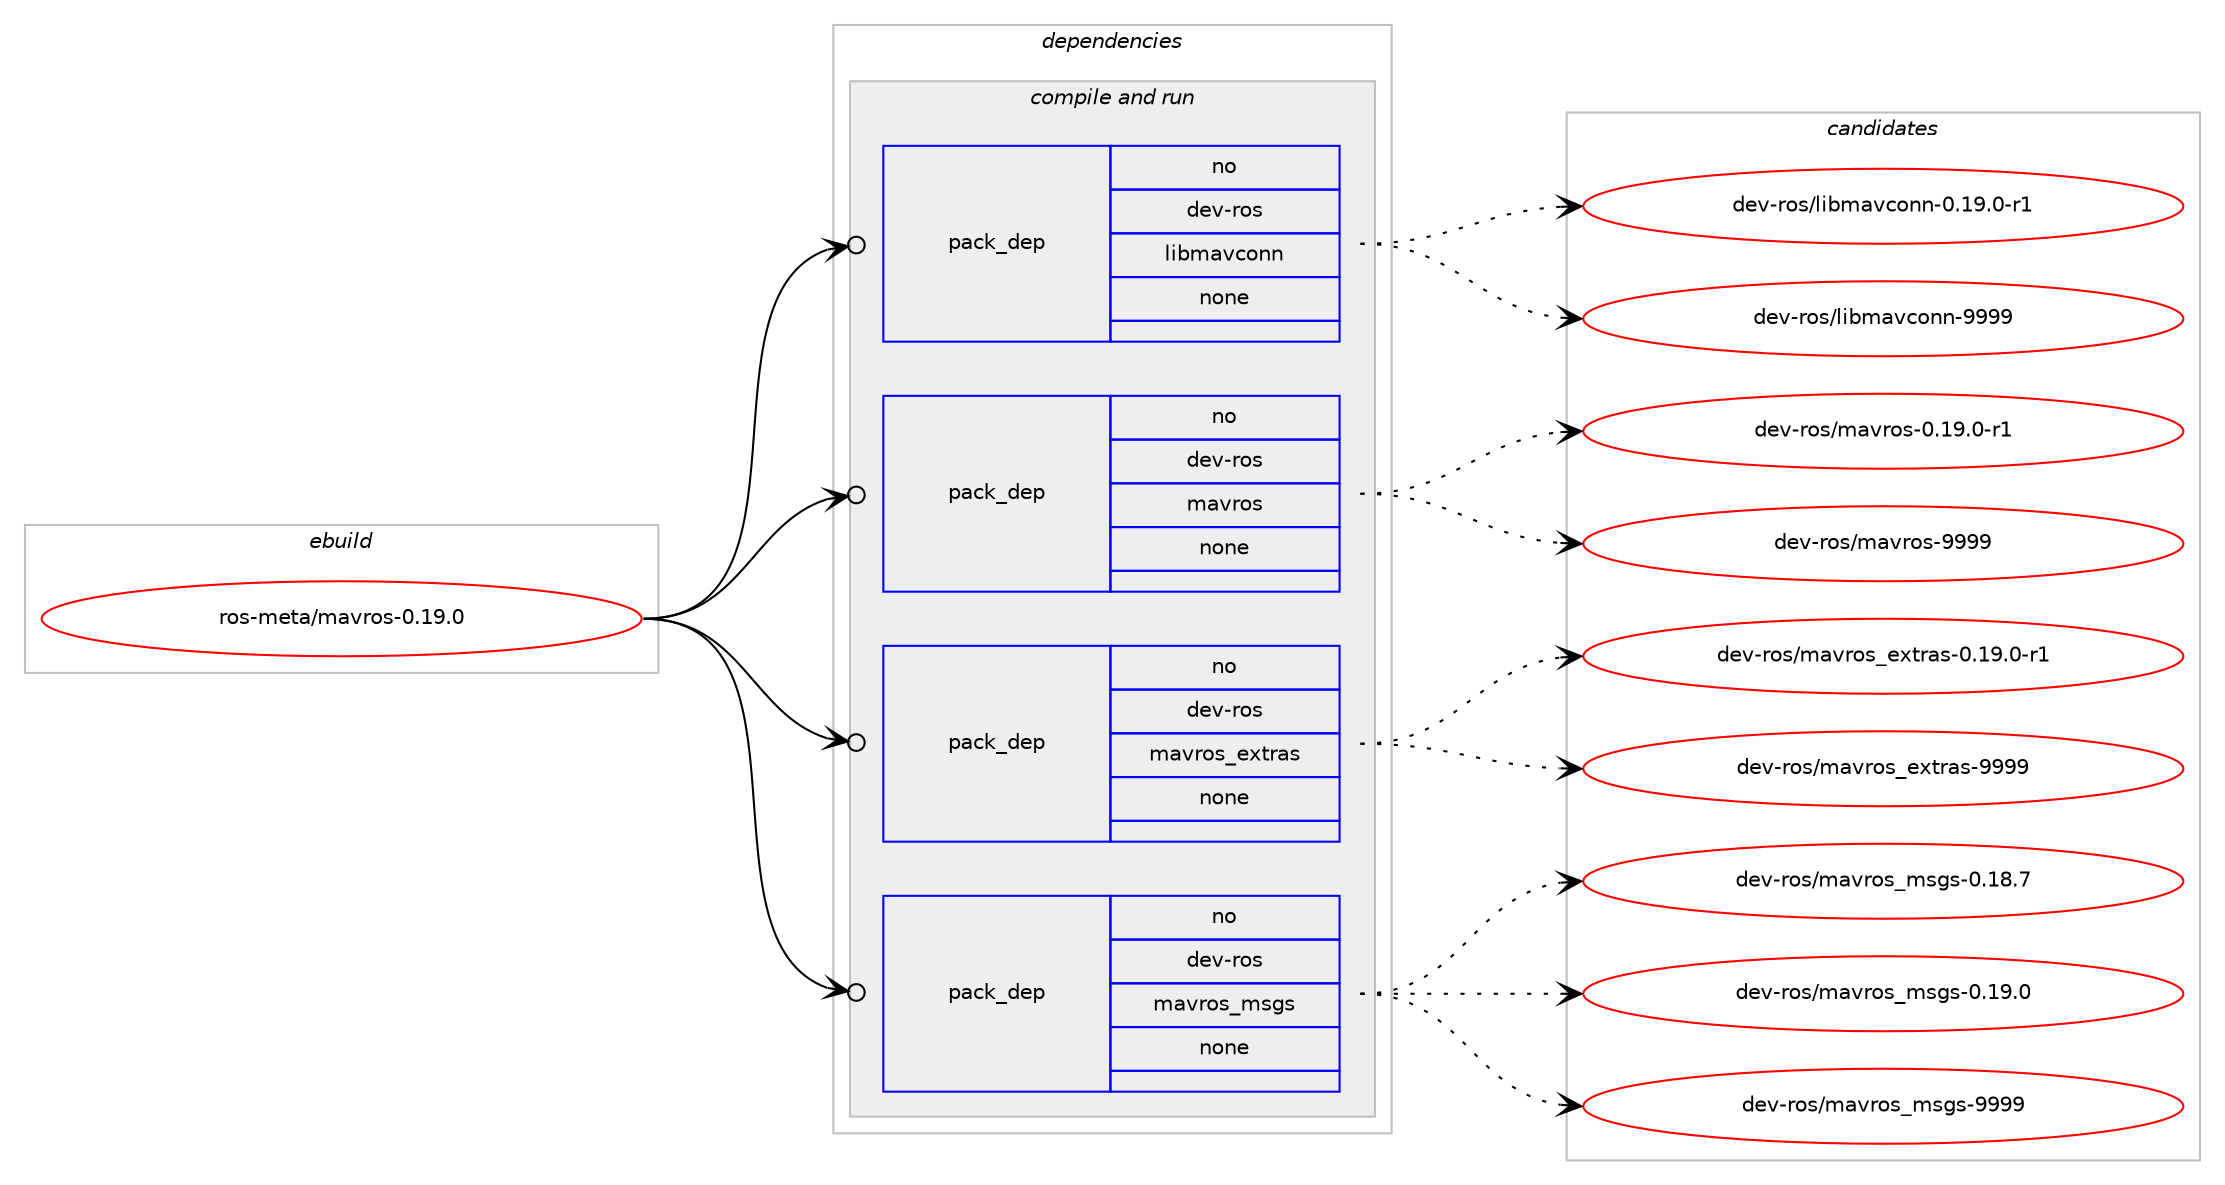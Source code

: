 digraph prolog {

# *************
# Graph options
# *************

newrank=true;
concentrate=true;
compound=true;
graph [rankdir=LR,fontname=Helvetica,fontsize=10,ranksep=1.5];#, ranksep=2.5, nodesep=0.2];
edge  [arrowhead=vee];
node  [fontname=Helvetica,fontsize=10];

# **********
# The ebuild
# **********

subgraph cluster_leftcol {
color=gray;
rank=same;
label=<<i>ebuild</i>>;
id [label="ros-meta/mavros-0.19.0", color=red, width=4, href="../ros-meta/mavros-0.19.0.svg"];
}

# ****************
# The dependencies
# ****************

subgraph cluster_midcol {
color=gray;
label=<<i>dependencies</i>>;
subgraph cluster_compile {
fillcolor="#eeeeee";
style=filled;
label=<<i>compile</i>>;
}
subgraph cluster_compileandrun {
fillcolor="#eeeeee";
style=filled;
label=<<i>compile and run</i>>;
subgraph pack1203930 {
dependency1683214 [label=<<TABLE BORDER="0" CELLBORDER="1" CELLSPACING="0" CELLPADDING="4" WIDTH="220"><TR><TD ROWSPAN="6" CELLPADDING="30">pack_dep</TD></TR><TR><TD WIDTH="110">no</TD></TR><TR><TD>dev-ros</TD></TR><TR><TD>libmavconn</TD></TR><TR><TD>none</TD></TR><TR><TD></TD></TR></TABLE>>, shape=none, color=blue];
}
id:e -> dependency1683214:w [weight=20,style="solid",arrowhead="odotvee"];
subgraph pack1203931 {
dependency1683215 [label=<<TABLE BORDER="0" CELLBORDER="1" CELLSPACING="0" CELLPADDING="4" WIDTH="220"><TR><TD ROWSPAN="6" CELLPADDING="30">pack_dep</TD></TR><TR><TD WIDTH="110">no</TD></TR><TR><TD>dev-ros</TD></TR><TR><TD>mavros</TD></TR><TR><TD>none</TD></TR><TR><TD></TD></TR></TABLE>>, shape=none, color=blue];
}
id:e -> dependency1683215:w [weight=20,style="solid",arrowhead="odotvee"];
subgraph pack1203932 {
dependency1683216 [label=<<TABLE BORDER="0" CELLBORDER="1" CELLSPACING="0" CELLPADDING="4" WIDTH="220"><TR><TD ROWSPAN="6" CELLPADDING="30">pack_dep</TD></TR><TR><TD WIDTH="110">no</TD></TR><TR><TD>dev-ros</TD></TR><TR><TD>mavros_extras</TD></TR><TR><TD>none</TD></TR><TR><TD></TD></TR></TABLE>>, shape=none, color=blue];
}
id:e -> dependency1683216:w [weight=20,style="solid",arrowhead="odotvee"];
subgraph pack1203933 {
dependency1683217 [label=<<TABLE BORDER="0" CELLBORDER="1" CELLSPACING="0" CELLPADDING="4" WIDTH="220"><TR><TD ROWSPAN="6" CELLPADDING="30">pack_dep</TD></TR><TR><TD WIDTH="110">no</TD></TR><TR><TD>dev-ros</TD></TR><TR><TD>mavros_msgs</TD></TR><TR><TD>none</TD></TR><TR><TD></TD></TR></TABLE>>, shape=none, color=blue];
}
id:e -> dependency1683217:w [weight=20,style="solid",arrowhead="odotvee"];
}
subgraph cluster_run {
fillcolor="#eeeeee";
style=filled;
label=<<i>run</i>>;
}
}

# **************
# The candidates
# **************

subgraph cluster_choices {
rank=same;
color=gray;
label=<<i>candidates</i>>;

subgraph choice1203930 {
color=black;
nodesep=1;
choice1001011184511411111547108105981099711899111110110454846495746484511449 [label="dev-ros/libmavconn-0.19.0-r1", color=red, width=4,href="../dev-ros/libmavconn-0.19.0-r1.svg"];
choice10010111845114111115471081059810997118991111101104557575757 [label="dev-ros/libmavconn-9999", color=red, width=4,href="../dev-ros/libmavconn-9999.svg"];
dependency1683214:e -> choice1001011184511411111547108105981099711899111110110454846495746484511449:w [style=dotted,weight="100"];
dependency1683214:e -> choice10010111845114111115471081059810997118991111101104557575757:w [style=dotted,weight="100"];
}
subgraph choice1203931 {
color=black;
nodesep=1;
choice100101118451141111154710997118114111115454846495746484511449 [label="dev-ros/mavros-0.19.0-r1", color=red, width=4,href="../dev-ros/mavros-0.19.0-r1.svg"];
choice1001011184511411111547109971181141111154557575757 [label="dev-ros/mavros-9999", color=red, width=4,href="../dev-ros/mavros-9999.svg"];
dependency1683215:e -> choice100101118451141111154710997118114111115454846495746484511449:w [style=dotted,weight="100"];
dependency1683215:e -> choice1001011184511411111547109971181141111154557575757:w [style=dotted,weight="100"];
}
subgraph choice1203932 {
color=black;
nodesep=1;
choice1001011184511411111547109971181141111159510112011611497115454846495746484511449 [label="dev-ros/mavros_extras-0.19.0-r1", color=red, width=4,href="../dev-ros/mavros_extras-0.19.0-r1.svg"];
choice10010111845114111115471099711811411111595101120116114971154557575757 [label="dev-ros/mavros_extras-9999", color=red, width=4,href="../dev-ros/mavros_extras-9999.svg"];
dependency1683216:e -> choice1001011184511411111547109971181141111159510112011611497115454846495746484511449:w [style=dotted,weight="100"];
dependency1683216:e -> choice10010111845114111115471099711811411111595101120116114971154557575757:w [style=dotted,weight="100"];
}
subgraph choice1203933 {
color=black;
nodesep=1;
choice1001011184511411111547109971181141111159510911510311545484649564655 [label="dev-ros/mavros_msgs-0.18.7", color=red, width=4,href="../dev-ros/mavros_msgs-0.18.7.svg"];
choice1001011184511411111547109971181141111159510911510311545484649574648 [label="dev-ros/mavros_msgs-0.19.0", color=red, width=4,href="../dev-ros/mavros_msgs-0.19.0.svg"];
choice100101118451141111154710997118114111115951091151031154557575757 [label="dev-ros/mavros_msgs-9999", color=red, width=4,href="../dev-ros/mavros_msgs-9999.svg"];
dependency1683217:e -> choice1001011184511411111547109971181141111159510911510311545484649564655:w [style=dotted,weight="100"];
dependency1683217:e -> choice1001011184511411111547109971181141111159510911510311545484649574648:w [style=dotted,weight="100"];
dependency1683217:e -> choice100101118451141111154710997118114111115951091151031154557575757:w [style=dotted,weight="100"];
}
}

}
